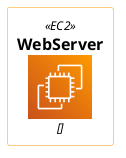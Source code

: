 @startuml
!include <awslib/AWSCommon>
!include <awslib/Compute/EC2>
EC2(web, "WebServer", "")
@enduml
